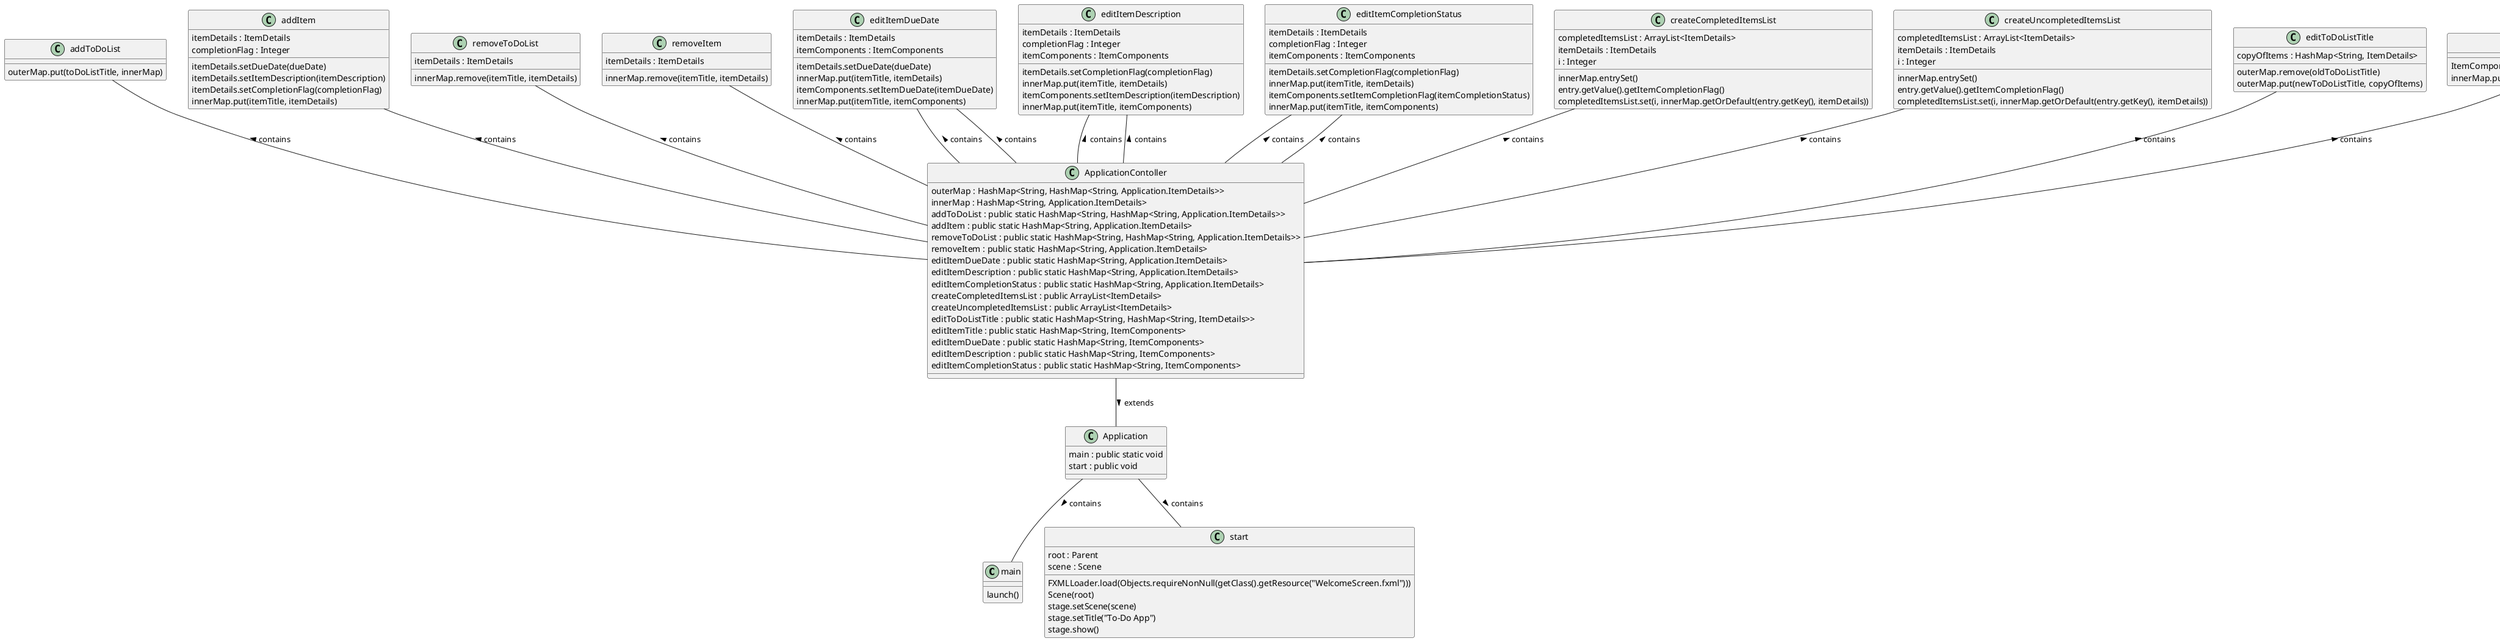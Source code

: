@startuml
'https://plantuml.com/class-diagram'

class main
{
    launch()
}
class Application
{
    main : public static void
    start : public void
}
class ApplicationContoller
{
    outerMap : HashMap<String, HashMap<String, Application.ItemDetails>>
    innerMap : HashMap<String, Application.ItemDetails>
    addToDoList : public static HashMap<String, HashMap<String, Application.ItemDetails>>
    addItem : public static HashMap<String, Application.ItemDetails>
    removeToDoList : public static HashMap<String, HashMap<String, Application.ItemDetails>>
    removeItem : public static HashMap<String, Application.ItemDetails>
    editItemDueDate : public static HashMap<String, Application.ItemDetails>
    editItemDescription : public static HashMap<String, Application.ItemDetails>
    editItemCompletionStatus : public static HashMap<String, Application.ItemDetails>
    createCompletedItemsList : public ArrayList<ItemDetails>
    createUncompletedItemsList : public ArrayList<ItemDetails>
    editToDoListTitle : public static HashMap<String, HashMap<String, ItemDetails>>
    editItemTitle : public static HashMap<String, ItemComponents>
    editItemDueDate : public static HashMap<String, ItemComponents>
    editItemDescription : public static HashMap<String, ItemComponents>
    editItemCompletionStatus : public static HashMap<String, ItemComponents>
}

class start
{
    root : Parent
    FXMLLoader.load(Objects.requireNonNull(getClass().getResource("WelcomeScreen.fxml")))
    scene : Scene
    Scene(root)
    stage.setScene(scene)
    stage.setTitle("To-Do App")
    stage.show()
}

class addToDoList
{
    outerMap.put(toDoListTitle, innerMap)
}

class addItem
{
    itemDetails : ItemDetails
    completionFlag : Integer
    itemDetails.setDueDate(dueDate)
    itemDetails.setItemDescription(itemDescription)
    itemDetails.setCompletionFlag(completionFlag)
    innerMap.put(itemTitle, itemDetails)
}

class removeToDoList
{
    itemDetails : ItemDetails
    innerMap.remove(itemTitle, itemDetails)
}

class removeItem
{
     itemDetails : ItemDetails
     innerMap.remove(itemTitle, itemDetails)
}

class editItemDueDate
{
    itemDetails : ItemDetails
    itemDetails.setDueDate(dueDate)
    innerMap.put(itemTitle, itemDetails)
}

class editItemDescription
{
    itemDetails : ItemDetails
    completionFlag : Integer
    itemDetails.setCompletionFlag(completionFlag)
    innerMap.put(itemTitle, itemDetails)
}

class editItemCompletionStatus
{
    itemDetails : ItemDetails
    completionFlag : Integer
    itemDetails.setCompletionFlag(completionFlag)
    innerMap.put(itemTitle, itemDetails)
}

class createCompletedItemsList
{
    completedItemsList : ArrayList<ItemDetails>
    itemDetails : ItemDetails
    i : Integer
    innerMap.entrySet()
    entry.getValue().getItemCompletionFlag()
    completedItemsList.set(i, innerMap.getOrDefault(entry.getKey(), itemDetails))
}

class createUncompletedItemsList
{
    completedItemsList : ArrayList<ItemDetails>
    itemDetails : ItemDetails
    i : Integer
    innerMap.entrySet()
    entry.getValue().getItemCompletionFlag()
    completedItemsList.set(i, innerMap.getOrDefault(entry.getKey(), itemDetails))
}

class editToDoListTitle
{
    copyOfItems : HashMap<String, ItemDetails>
    outerMap.remove(oldToDoListTitle)
    outerMap.put(newToDoListTitle, copyOfItems)
}

class editItemTitle
{
    ItemComponents copyOfItems : innerMap.remove(oldItemTitle);
    innerMap.put(newItemTitle, copyOfItems);
}

class editItemDueDate
{
    itemComponents : ItemComponents
    itemComponents.setItemDueDate(itemDueDate)
    innerMap.put(itemTitle, itemComponents)
}

class editItemDescription
{
    itemComponents : ItemComponents
    itemComponents.setItemDescription(itemDescription)
    innerMap.put(itemTitle, itemComponents)
}

class editItemCompletionStatus
{
    itemComponents : ItemComponents
    itemComponents.setItemCompletionFlag(itemCompletionStatus)
    innerMap.put(itemTitle, itemComponents)
}

Application -- main : contains >
Application -- start : contains >
ApplicationContoller -- Application : extends >
addToDoList -- ApplicationContoller : contains <
addItem -- ApplicationContoller : contains <
removeToDoList -- ApplicationContoller : contains <
removeItem -- ApplicationContoller : contains <
editItemDueDate -- ApplicationContoller : contains <
editItemDescription -- ApplicationContoller : contains <
editItemCompletionStatus -- ApplicationContoller : contains <
createCompletedItemsList -- ApplicationContoller : contains <
createUncompletedItemsList -- ApplicationContoller : contains <
editToDoListTitle -- ApplicationContoller : contains <
editItemTitle -- ApplicationContoller : contains <
editItemDueDate -- ApplicationContoller : contains <
editItemDescription -- ApplicationContoller : contains <
editItemCompletionStatus -- ApplicationContoller : contains <

@enduml